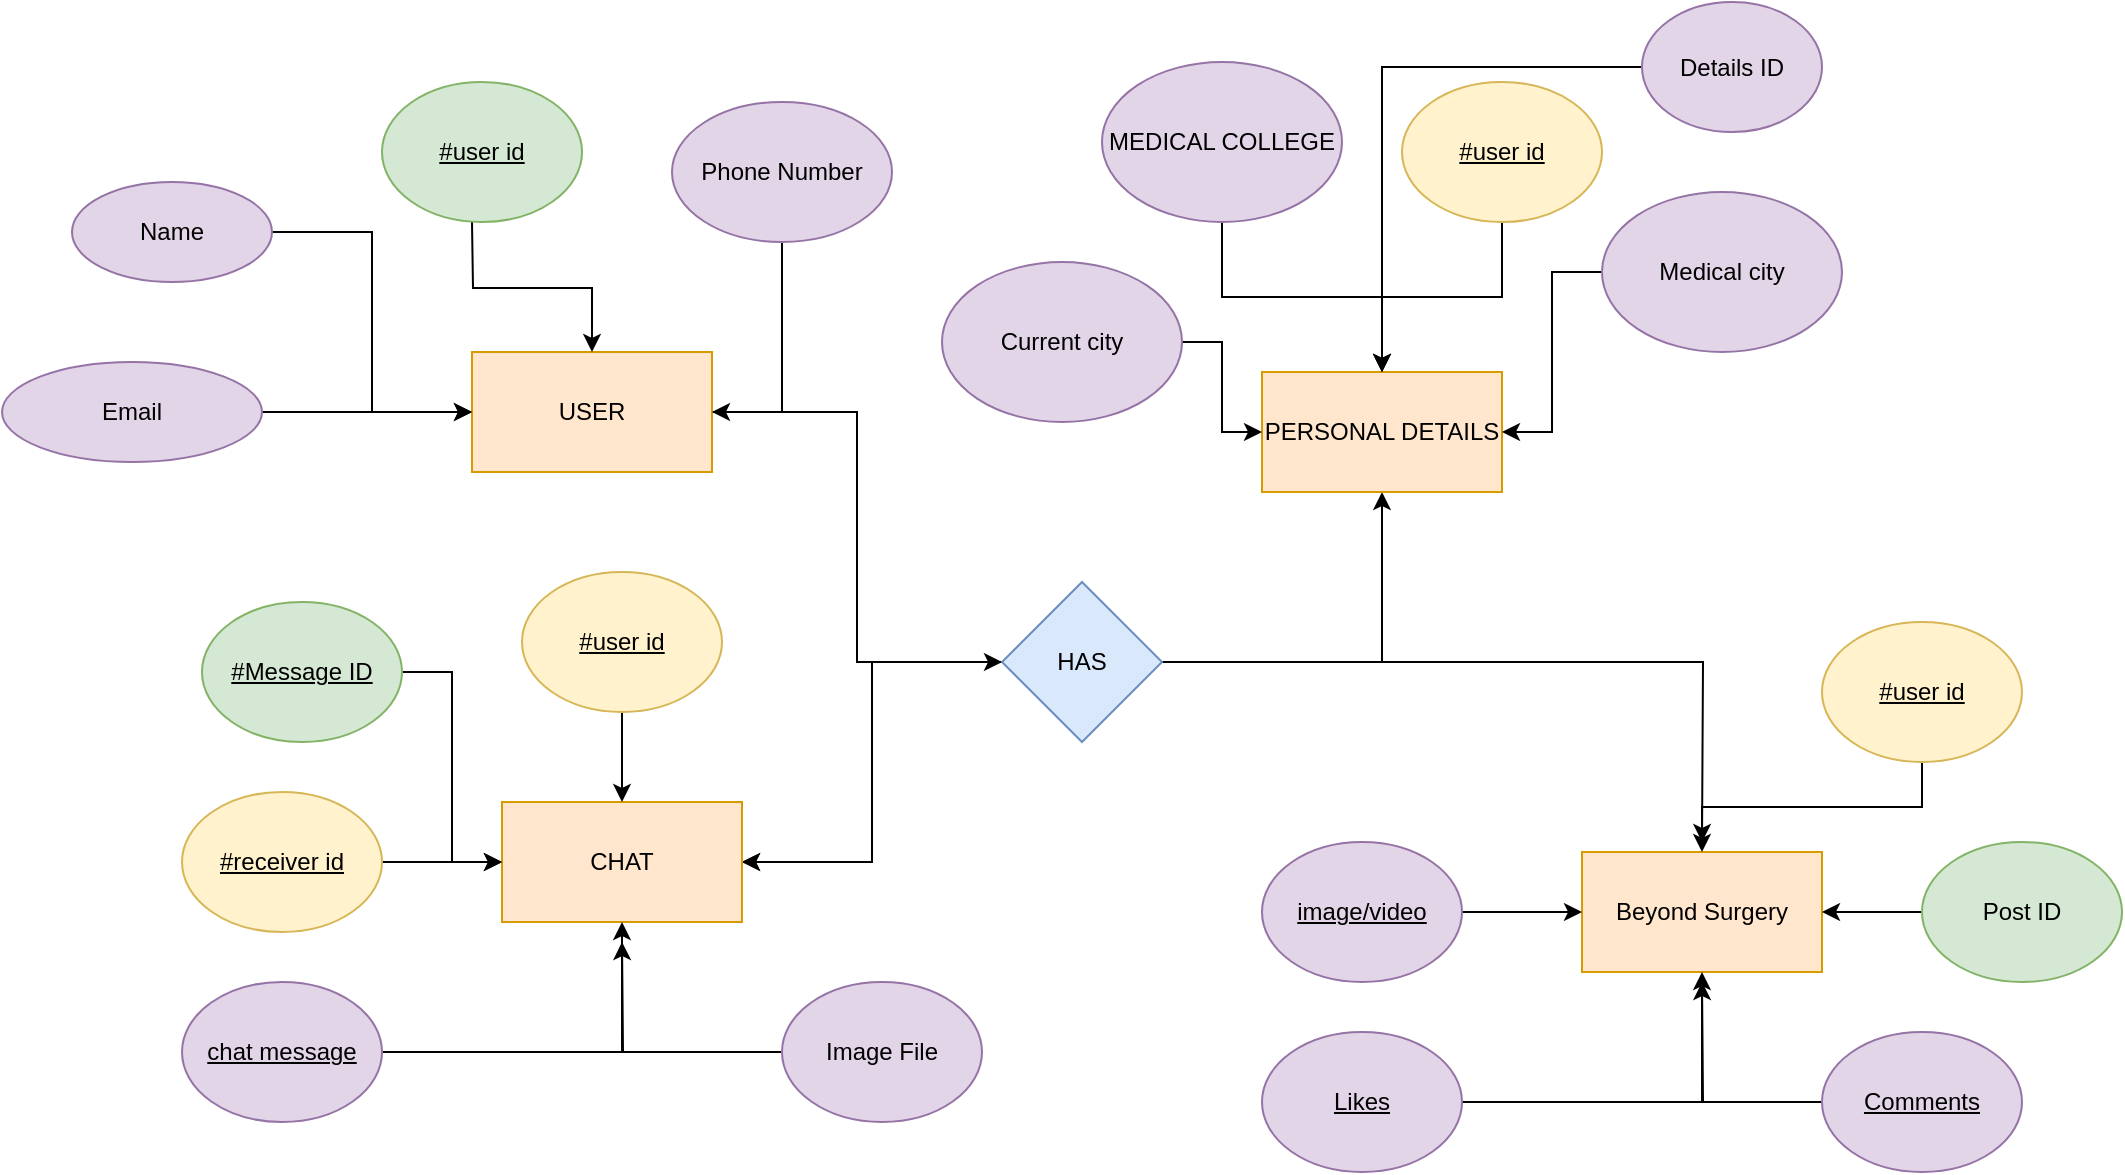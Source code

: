 <mxfile version="21.1.1" type="device">
  <diagram id="R2lEEEUBdFMjLlhIrx00" name="Page-1">
    <mxGraphModel dx="2163" dy="716" grid="1" gridSize="10" guides="1" tooltips="1" connect="1" arrows="1" fold="1" page="1" pageScale="1" pageWidth="850" pageHeight="1100" math="0" shadow="0" extFonts="Permanent Marker^https://fonts.googleapis.com/css?family=Permanent+Marker">
      <root>
        <mxCell id="0" />
        <mxCell id="1" parent="0" />
        <mxCell id="Tr9C4yGyDulfMdByBc1e-2" style="edgeStyle=orthogonalEdgeStyle;rounded=0;orthogonalLoop=1;jettySize=auto;html=1;entryX=0;entryY=0.5;entryDx=0;entryDy=0;" edge="1" parent="1" source="fI7OtCLKnp27f7Iw4nQO-1" target="Tr9C4yGyDulfMdByBc1e-1">
          <mxGeometry relative="1" as="geometry" />
        </mxCell>
        <mxCell id="fI7OtCLKnp27f7Iw4nQO-1" value="USER" style="rounded=0;whiteSpace=wrap;html=1;fillColor=#ffe6cc;strokeColor=#d79b00;" parent="1" vertex="1">
          <mxGeometry x="185" y="235" width="120" height="60" as="geometry" />
        </mxCell>
        <mxCell id="fI7OtCLKnp27f7Iw4nQO-4" style="edgeStyle=orthogonalEdgeStyle;rounded=0;orthogonalLoop=1;jettySize=auto;html=1;" parent="1" target="fI7OtCLKnp27f7Iw4nQO-1" edge="1">
          <mxGeometry relative="1" as="geometry">
            <mxPoint x="185" y="170" as="sourcePoint" />
          </mxGeometry>
        </mxCell>
        <mxCell id="fI7OtCLKnp27f7Iw4nQO-2" value="&lt;u&gt;#user id&lt;/u&gt;" style="ellipse;whiteSpace=wrap;html=1;fillColor=#d5e8d4;strokeColor=#82b366;" parent="1" vertex="1">
          <mxGeometry x="140" y="100" width="100" height="70" as="geometry" />
        </mxCell>
        <mxCell id="fI7OtCLKnp27f7Iw4nQO-5" style="edgeStyle=orthogonalEdgeStyle;rounded=0;orthogonalLoop=1;jettySize=auto;html=1;entryX=0;entryY=0.5;entryDx=0;entryDy=0;" parent="1" source="fI7OtCLKnp27f7Iw4nQO-3" target="fI7OtCLKnp27f7Iw4nQO-1" edge="1">
          <mxGeometry relative="1" as="geometry" />
        </mxCell>
        <mxCell id="fI7OtCLKnp27f7Iw4nQO-3" value="Name" style="ellipse;whiteSpace=wrap;html=1;fillColor=#e1d5e7;strokeColor=#9673a6;" parent="1" vertex="1">
          <mxGeometry x="-15" y="150" width="100" height="50" as="geometry" />
        </mxCell>
        <mxCell id="fI7OtCLKnp27f7Iw4nQO-7" style="edgeStyle=orthogonalEdgeStyle;rounded=0;orthogonalLoop=1;jettySize=auto;html=1;entryX=0;entryY=0.5;entryDx=0;entryDy=0;" parent="1" source="fI7OtCLKnp27f7Iw4nQO-6" target="fI7OtCLKnp27f7Iw4nQO-1" edge="1">
          <mxGeometry relative="1" as="geometry" />
        </mxCell>
        <mxCell id="fI7OtCLKnp27f7Iw4nQO-6" value="Email" style="ellipse;whiteSpace=wrap;html=1;fillColor=#e1d5e7;strokeColor=#9673a6;" parent="1" vertex="1">
          <mxGeometry x="-50" y="240" width="130" height="50" as="geometry" />
        </mxCell>
        <mxCell id="fI7OtCLKnp27f7Iw4nQO-9" style="edgeStyle=orthogonalEdgeStyle;rounded=0;orthogonalLoop=1;jettySize=auto;html=1;entryX=1;entryY=0.5;entryDx=0;entryDy=0;" parent="1" source="fI7OtCLKnp27f7Iw4nQO-8" target="fI7OtCLKnp27f7Iw4nQO-1" edge="1">
          <mxGeometry relative="1" as="geometry" />
        </mxCell>
        <mxCell id="fI7OtCLKnp27f7Iw4nQO-8" value="Phone Number" style="ellipse;whiteSpace=wrap;html=1;fillColor=#e1d5e7;strokeColor=#9673a6;" parent="1" vertex="1">
          <mxGeometry x="285" y="110" width="110" height="70" as="geometry" />
        </mxCell>
        <mxCell id="Tr9C4yGyDulfMdByBc1e-4" style="edgeStyle=orthogonalEdgeStyle;rounded=0;orthogonalLoop=1;jettySize=auto;html=1;entryX=0.5;entryY=1;entryDx=0;entryDy=0;" edge="1" parent="1" source="Tr9C4yGyDulfMdByBc1e-1" target="Tr9C4yGyDulfMdByBc1e-3">
          <mxGeometry relative="1" as="geometry" />
        </mxCell>
        <mxCell id="Tr9C4yGyDulfMdByBc1e-24" style="edgeStyle=orthogonalEdgeStyle;rounded=0;orthogonalLoop=1;jettySize=auto;html=1;entryX=1;entryY=0.5;entryDx=0;entryDy=0;" edge="1" parent="1" source="Tr9C4yGyDulfMdByBc1e-1" target="Tr9C4yGyDulfMdByBc1e-15">
          <mxGeometry relative="1" as="geometry" />
        </mxCell>
        <mxCell id="Tr9C4yGyDulfMdByBc1e-25" style="edgeStyle=orthogonalEdgeStyle;rounded=0;orthogonalLoop=1;jettySize=auto;html=1;entryX=1;entryY=0.5;entryDx=0;entryDy=0;" edge="1" parent="1" source="Tr9C4yGyDulfMdByBc1e-1" target="Tr9C4yGyDulfMdByBc1e-15">
          <mxGeometry relative="1" as="geometry" />
        </mxCell>
        <mxCell id="Tr9C4yGyDulfMdByBc1e-38" style="edgeStyle=orthogonalEdgeStyle;rounded=0;orthogonalLoop=1;jettySize=auto;html=1;" edge="1" parent="1" source="Tr9C4yGyDulfMdByBc1e-1">
          <mxGeometry relative="1" as="geometry">
            <mxPoint x="800" y="480" as="targetPoint" />
          </mxGeometry>
        </mxCell>
        <mxCell id="Tr9C4yGyDulfMdByBc1e-1" value="HAS" style="rhombus;whiteSpace=wrap;html=1;fillColor=#dae8fc;strokeColor=#6c8ebf;" vertex="1" parent="1">
          <mxGeometry x="450" y="350" width="80" height="80" as="geometry" />
        </mxCell>
        <mxCell id="Tr9C4yGyDulfMdByBc1e-3" value="PERSONAL DETAILS" style="rounded=0;whiteSpace=wrap;html=1;fillColor=#ffe6cc;strokeColor=#d79b00;" vertex="1" parent="1">
          <mxGeometry x="580" y="245" width="120" height="60" as="geometry" />
        </mxCell>
        <mxCell id="Tr9C4yGyDulfMdByBc1e-7" style="edgeStyle=orthogonalEdgeStyle;rounded=0;orthogonalLoop=1;jettySize=auto;html=1;" edge="1" parent="1" source="Tr9C4yGyDulfMdByBc1e-5" target="Tr9C4yGyDulfMdByBc1e-3">
          <mxGeometry relative="1" as="geometry" />
        </mxCell>
        <mxCell id="Tr9C4yGyDulfMdByBc1e-5" value="MEDICAL COLLEGE" style="ellipse;whiteSpace=wrap;html=1;fillColor=#e1d5e7;strokeColor=#9673a6;" vertex="1" parent="1">
          <mxGeometry x="500" y="90" width="120" height="80" as="geometry" />
        </mxCell>
        <mxCell id="Tr9C4yGyDulfMdByBc1e-8" style="edgeStyle=orthogonalEdgeStyle;rounded=0;orthogonalLoop=1;jettySize=auto;html=1;entryX=0;entryY=0.5;entryDx=0;entryDy=0;" edge="1" parent="1" source="Tr9C4yGyDulfMdByBc1e-6" target="Tr9C4yGyDulfMdByBc1e-3">
          <mxGeometry relative="1" as="geometry" />
        </mxCell>
        <mxCell id="Tr9C4yGyDulfMdByBc1e-6" value="Current city" style="ellipse;whiteSpace=wrap;html=1;fillColor=#e1d5e7;strokeColor=#9673a6;" vertex="1" parent="1">
          <mxGeometry x="420" y="190" width="120" height="80" as="geometry" />
        </mxCell>
        <mxCell id="Tr9C4yGyDulfMdByBc1e-10" style="edgeStyle=orthogonalEdgeStyle;rounded=0;orthogonalLoop=1;jettySize=auto;html=1;entryX=1;entryY=0.5;entryDx=0;entryDy=0;" edge="1" parent="1" source="Tr9C4yGyDulfMdByBc1e-9" target="Tr9C4yGyDulfMdByBc1e-3">
          <mxGeometry relative="1" as="geometry" />
        </mxCell>
        <mxCell id="Tr9C4yGyDulfMdByBc1e-9" value="Medical city" style="ellipse;whiteSpace=wrap;html=1;fillColor=#e1d5e7;strokeColor=#9673a6;" vertex="1" parent="1">
          <mxGeometry x="750" y="155" width="120" height="80" as="geometry" />
        </mxCell>
        <mxCell id="Tr9C4yGyDulfMdByBc1e-14" style="edgeStyle=orthogonalEdgeStyle;rounded=0;orthogonalLoop=1;jettySize=auto;html=1;" edge="1" parent="1" source="Tr9C4yGyDulfMdByBc1e-11" target="Tr9C4yGyDulfMdByBc1e-3">
          <mxGeometry relative="1" as="geometry" />
        </mxCell>
        <mxCell id="Tr9C4yGyDulfMdByBc1e-11" value="&lt;u&gt;#user id&lt;/u&gt;" style="ellipse;whiteSpace=wrap;html=1;fillColor=#fff2cc;strokeColor=#d6b656;" vertex="1" parent="1">
          <mxGeometry x="650" y="100" width="100" height="70" as="geometry" />
        </mxCell>
        <mxCell id="Tr9C4yGyDulfMdByBc1e-15" value="CHAT" style="rounded=0;whiteSpace=wrap;html=1;fillColor=#ffe6cc;strokeColor=#d79b00;" vertex="1" parent="1">
          <mxGeometry x="200" y="460" width="120" height="60" as="geometry" />
        </mxCell>
        <mxCell id="Tr9C4yGyDulfMdByBc1e-18" style="edgeStyle=orthogonalEdgeStyle;rounded=0;orthogonalLoop=1;jettySize=auto;html=1;entryX=0.5;entryY=0;entryDx=0;entryDy=0;" edge="1" parent="1" source="Tr9C4yGyDulfMdByBc1e-17" target="Tr9C4yGyDulfMdByBc1e-15">
          <mxGeometry relative="1" as="geometry" />
        </mxCell>
        <mxCell id="Tr9C4yGyDulfMdByBc1e-17" value="&lt;u&gt;#user id&lt;/u&gt;" style="ellipse;whiteSpace=wrap;html=1;fillColor=#fff2cc;strokeColor=#d6b656;" vertex="1" parent="1">
          <mxGeometry x="210" y="345" width="100" height="70" as="geometry" />
        </mxCell>
        <mxCell id="Tr9C4yGyDulfMdByBc1e-21" style="edgeStyle=orthogonalEdgeStyle;rounded=0;orthogonalLoop=1;jettySize=auto;html=1;entryX=0;entryY=0.5;entryDx=0;entryDy=0;" edge="1" parent="1" source="Tr9C4yGyDulfMdByBc1e-20" target="Tr9C4yGyDulfMdByBc1e-15">
          <mxGeometry relative="1" as="geometry" />
        </mxCell>
        <mxCell id="Tr9C4yGyDulfMdByBc1e-20" value="&lt;u&gt;#receiver id&lt;/u&gt;" style="ellipse;whiteSpace=wrap;html=1;fillColor=#fff2cc;strokeColor=#d6b656;" vertex="1" parent="1">
          <mxGeometry x="40" y="455" width="100" height="70" as="geometry" />
        </mxCell>
        <mxCell id="Tr9C4yGyDulfMdByBc1e-23" style="edgeStyle=orthogonalEdgeStyle;rounded=0;orthogonalLoop=1;jettySize=auto;html=1;entryX=0.5;entryY=1;entryDx=0;entryDy=0;" edge="1" parent="1" source="Tr9C4yGyDulfMdByBc1e-22" target="Tr9C4yGyDulfMdByBc1e-15">
          <mxGeometry relative="1" as="geometry" />
        </mxCell>
        <mxCell id="Tr9C4yGyDulfMdByBc1e-22" value="&lt;u&gt;chat message&lt;/u&gt;" style="ellipse;whiteSpace=wrap;html=1;fillColor=#e1d5e7;strokeColor=#9673a6;" vertex="1" parent="1">
          <mxGeometry x="40" y="550" width="100" height="70" as="geometry" />
        </mxCell>
        <mxCell id="Tr9C4yGyDulfMdByBc1e-27" style="edgeStyle=orthogonalEdgeStyle;rounded=0;orthogonalLoop=1;jettySize=auto;html=1;" edge="1" parent="1" source="Tr9C4yGyDulfMdByBc1e-26">
          <mxGeometry relative="1" as="geometry">
            <mxPoint x="260" y="530" as="targetPoint" />
          </mxGeometry>
        </mxCell>
        <mxCell id="Tr9C4yGyDulfMdByBc1e-26" value="Image File" style="ellipse;whiteSpace=wrap;html=1;fillColor=#e1d5e7;strokeColor=#9673a6;" vertex="1" parent="1">
          <mxGeometry x="340" y="550" width="100" height="70" as="geometry" />
        </mxCell>
        <mxCell id="Tr9C4yGyDulfMdByBc1e-30" value="Beyond Surgery" style="rounded=0;whiteSpace=wrap;html=1;fillColor=#ffe6cc;strokeColor=#d79b00;" vertex="1" parent="1">
          <mxGeometry x="740" y="485" width="120" height="60" as="geometry" />
        </mxCell>
        <mxCell id="Tr9C4yGyDulfMdByBc1e-31" style="edgeStyle=orthogonalEdgeStyle;rounded=0;orthogonalLoop=1;jettySize=auto;html=1;entryX=0.5;entryY=0;entryDx=0;entryDy=0;" edge="1" source="Tr9C4yGyDulfMdByBc1e-32" target="Tr9C4yGyDulfMdByBc1e-30" parent="1">
          <mxGeometry relative="1" as="geometry" />
        </mxCell>
        <mxCell id="Tr9C4yGyDulfMdByBc1e-32" value="&lt;u&gt;#user id&lt;/u&gt;" style="ellipse;whiteSpace=wrap;html=1;fillColor=#fff2cc;strokeColor=#d6b656;" vertex="1" parent="1">
          <mxGeometry x="860" y="370" width="100" height="70" as="geometry" />
        </mxCell>
        <mxCell id="Tr9C4yGyDulfMdByBc1e-33" style="edgeStyle=orthogonalEdgeStyle;rounded=0;orthogonalLoop=1;jettySize=auto;html=1;entryX=0;entryY=0.5;entryDx=0;entryDy=0;" edge="1" source="Tr9C4yGyDulfMdByBc1e-34" target="Tr9C4yGyDulfMdByBc1e-30" parent="1">
          <mxGeometry relative="1" as="geometry" />
        </mxCell>
        <mxCell id="Tr9C4yGyDulfMdByBc1e-34" value="&lt;u&gt;image/video&lt;/u&gt;" style="ellipse;whiteSpace=wrap;html=1;fillColor=#e1d5e7;strokeColor=#9673a6;" vertex="1" parent="1">
          <mxGeometry x="580" y="480" width="100" height="70" as="geometry" />
        </mxCell>
        <mxCell id="Tr9C4yGyDulfMdByBc1e-35" style="edgeStyle=orthogonalEdgeStyle;rounded=0;orthogonalLoop=1;jettySize=auto;html=1;entryX=0.5;entryY=1;entryDx=0;entryDy=0;" edge="1" source="Tr9C4yGyDulfMdByBc1e-36" target="Tr9C4yGyDulfMdByBc1e-30" parent="1">
          <mxGeometry relative="1" as="geometry" />
        </mxCell>
        <mxCell id="Tr9C4yGyDulfMdByBc1e-36" value="&lt;u&gt;Likes&lt;/u&gt;" style="ellipse;whiteSpace=wrap;html=1;fillColor=#e1d5e7;strokeColor=#9673a6;" vertex="1" parent="1">
          <mxGeometry x="580" y="575" width="100" height="70" as="geometry" />
        </mxCell>
        <mxCell id="Tr9C4yGyDulfMdByBc1e-40" style="edgeStyle=orthogonalEdgeStyle;rounded=0;orthogonalLoop=1;jettySize=auto;html=1;" edge="1" parent="1" source="Tr9C4yGyDulfMdByBc1e-39">
          <mxGeometry relative="1" as="geometry">
            <mxPoint x="800" y="550" as="targetPoint" />
          </mxGeometry>
        </mxCell>
        <mxCell id="Tr9C4yGyDulfMdByBc1e-39" value="&lt;u&gt;Comments&lt;/u&gt;" style="ellipse;whiteSpace=wrap;html=1;fillColor=#e1d5e7;strokeColor=#9673a6;" vertex="1" parent="1">
          <mxGeometry x="860" y="575" width="100" height="70" as="geometry" />
        </mxCell>
        <mxCell id="Tr9C4yGyDulfMdByBc1e-42" style="edgeStyle=orthogonalEdgeStyle;rounded=0;orthogonalLoop=1;jettySize=auto;html=1;entryX=1;entryY=0.5;entryDx=0;entryDy=0;" edge="1" parent="1" source="Tr9C4yGyDulfMdByBc1e-41" target="Tr9C4yGyDulfMdByBc1e-30">
          <mxGeometry relative="1" as="geometry" />
        </mxCell>
        <mxCell id="Tr9C4yGyDulfMdByBc1e-41" value="Post ID&lt;br&gt;" style="ellipse;whiteSpace=wrap;html=1;fillColor=#d5e8d4;strokeColor=#82b366;" vertex="1" parent="1">
          <mxGeometry x="910" y="480" width="100" height="70" as="geometry" />
        </mxCell>
        <mxCell id="Tr9C4yGyDulfMdByBc1e-44" style="edgeStyle=orthogonalEdgeStyle;rounded=0;orthogonalLoop=1;jettySize=auto;html=1;entryX=0;entryY=0.5;entryDx=0;entryDy=0;" edge="1" parent="1" source="Tr9C4yGyDulfMdByBc1e-43" target="Tr9C4yGyDulfMdByBc1e-15">
          <mxGeometry relative="1" as="geometry" />
        </mxCell>
        <mxCell id="Tr9C4yGyDulfMdByBc1e-43" value="&lt;u&gt;#Message ID&lt;/u&gt;" style="ellipse;whiteSpace=wrap;html=1;fillColor=#d5e8d4;strokeColor=#82b366;" vertex="1" parent="1">
          <mxGeometry x="50" y="360" width="100" height="70" as="geometry" />
        </mxCell>
        <mxCell id="Tr9C4yGyDulfMdByBc1e-46" style="edgeStyle=orthogonalEdgeStyle;rounded=0;orthogonalLoop=1;jettySize=auto;html=1;entryX=0.5;entryY=0;entryDx=0;entryDy=0;" edge="1" parent="1" source="Tr9C4yGyDulfMdByBc1e-45" target="Tr9C4yGyDulfMdByBc1e-3">
          <mxGeometry relative="1" as="geometry" />
        </mxCell>
        <mxCell id="Tr9C4yGyDulfMdByBc1e-45" value="Details ID" style="ellipse;whiteSpace=wrap;html=1;fillColor=#e1d5e7;strokeColor=#9673a6;" vertex="1" parent="1">
          <mxGeometry x="770" y="60" width="90" height="65" as="geometry" />
        </mxCell>
      </root>
    </mxGraphModel>
  </diagram>
</mxfile>
